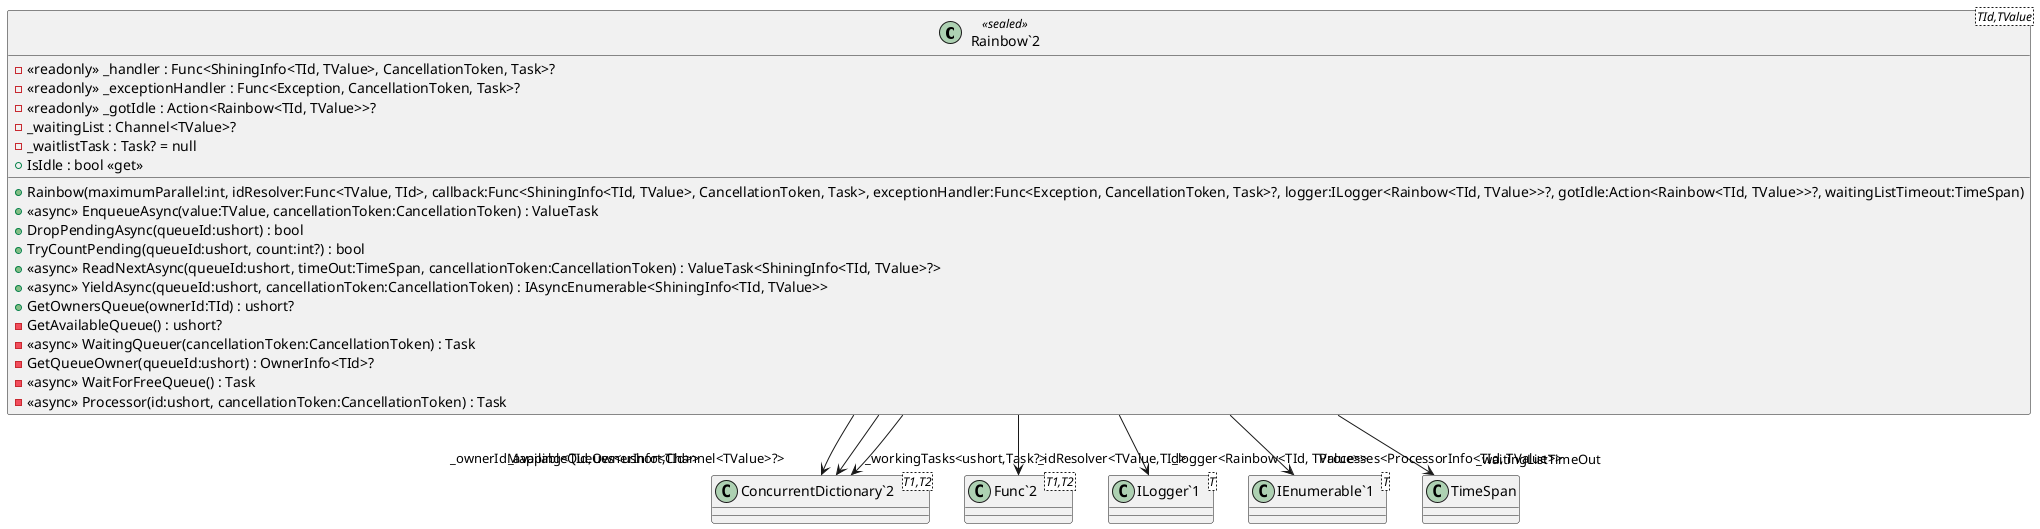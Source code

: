 @startuml
class "Rainbow`2"<TId,TValue> <<sealed>> {
    - <<readonly>> _handler : Func<ShiningInfo<TId, TValue>, CancellationToken, Task>?
    - <<readonly>> _exceptionHandler : Func<Exception, CancellationToken, Task>?
    - <<readonly>> _gotIdle : Action<Rainbow<TId, TValue>>?
    - _waitingList : Channel<TValue>?
    - _waitlistTask : Task? = null
    + Rainbow(maximumParallel:int, idResolver:Func<TValue, TId>, callback:Func<ShiningInfo<TId, TValue>, CancellationToken, Task>, exceptionHandler:Func<Exception, CancellationToken, Task>?, logger:ILogger<Rainbow<TId, TValue>>?, gotIdle:Action<Rainbow<TId, TValue>>?, waitingListTimeout:TimeSpan)
    + <<async>> EnqueueAsync(value:TValue, cancellationToken:CancellationToken) : ValueTask
    + IsIdle : bool <<get>>
    + DropPendingAsync(queueId:ushort) : bool
    + TryCountPending(queueId:ushort, count:int?) : bool
    + <<async>> ReadNextAsync(queueId:ushort, timeOut:TimeSpan, cancellationToken:CancellationToken) : ValueTask<ShiningInfo<TId, TValue>?>
    + <<async>> YieldAsync(queueId:ushort, cancellationToken:CancellationToken) : IAsyncEnumerable<ShiningInfo<TId, TValue>>
    + GetOwnersQueue(ownerId:TId) : ushort?
    - GetAvailableQueue() : ushort?
    - <<async>> WaitingQueuer(cancellationToken:CancellationToken) : Task
    - GetQueueOwner(queueId:ushort) : OwnerInfo<TId>?
    - <<async>> WaitForFreeQueue() : Task
    - <<async>> Processor(id:ushort, cancellationToken:CancellationToken) : Task
}
class "ConcurrentDictionary`2"<T1,T2> {
}
class "Func`2"<T1,T2> {
}
class "ILogger`1"<T> {
}
class "IEnumerable`1"<T> {
}
"Rainbow`2" --> "_availableQueues<ushort,Channel<TValue>?>" "ConcurrentDictionary`2"
"Rainbow`2" --> "_workingTasks<ushort,Task?>" "ConcurrentDictionary`2"
"Rainbow`2" --> "_ownerIdMapping<TId,OwnerInfo<TId>>" "ConcurrentDictionary`2"
"Rainbow`2" --> "_idResolver<TValue,TId>" "Func`2"
"Rainbow`2" --> "_logger<Rainbow<TId, TValue>>" "ILogger`1"
"Rainbow`2" --> "_waitingListTimeOut" TimeSpan
"Rainbow`2" --> "Processes<ProcessorInfo<TId, TValue>>" "IEnumerable`1"
@enduml
